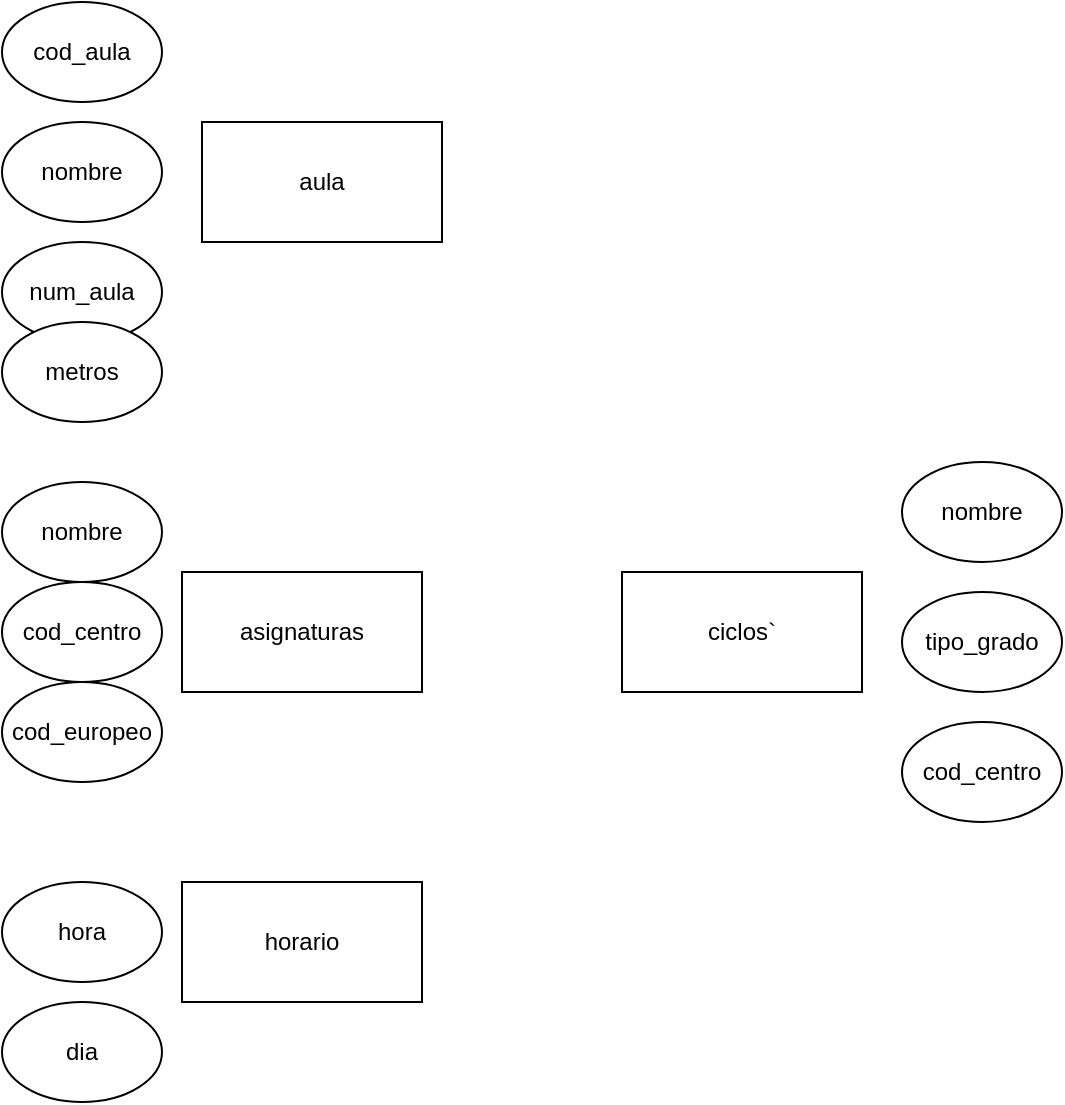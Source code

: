 <mxfile version="13.1.3" type="device"><diagram id="Kw3Cw_dLabjusroonpa9" name="Página-1"><mxGraphModel dx="1038" dy="1726" grid="1" gridSize="10" guides="1" tooltips="1" connect="1" arrows="1" fold="1" page="1" pageScale="1" pageWidth="827" pageHeight="1169" math="0" shadow="0"><root><mxCell id="0"/><mxCell id="1" parent="0"/><mxCell id="B1KATyVmDbolPF_L_hNl-1" value="asignaturas" style="rounded=0;whiteSpace=wrap;html=1;" vertex="1" parent="1"><mxGeometry x="180" y="105" width="120" height="60" as="geometry"/></mxCell><mxCell id="B1KATyVmDbolPF_L_hNl-2" value="nombre" style="ellipse;whiteSpace=wrap;html=1;" vertex="1" parent="1"><mxGeometry x="90" y="60" width="80" height="50" as="geometry"/></mxCell><mxCell id="B1KATyVmDbolPF_L_hNl-3" value="cod_centro" style="ellipse;whiteSpace=wrap;html=1;" vertex="1" parent="1"><mxGeometry x="90" y="110" width="80" height="50" as="geometry"/></mxCell><mxCell id="B1KATyVmDbolPF_L_hNl-4" value="cod_europeo" style="ellipse;whiteSpace=wrap;html=1;" vertex="1" parent="1"><mxGeometry x="90" y="160" width="80" height="50" as="geometry"/></mxCell><mxCell id="B1KATyVmDbolPF_L_hNl-5" value="ciclos`" style="rounded=0;whiteSpace=wrap;html=1;" vertex="1" parent="1"><mxGeometry x="400" y="105" width="120" height="60" as="geometry"/></mxCell><mxCell id="B1KATyVmDbolPF_L_hNl-6" value="nombre" style="ellipse;whiteSpace=wrap;html=1;" vertex="1" parent="1"><mxGeometry x="540" y="50" width="80" height="50" as="geometry"/></mxCell><mxCell id="B1KATyVmDbolPF_L_hNl-7" value="tipo_grado" style="ellipse;whiteSpace=wrap;html=1;" vertex="1" parent="1"><mxGeometry x="540" y="115" width="80" height="50" as="geometry"/></mxCell><mxCell id="B1KATyVmDbolPF_L_hNl-8" value="cod_centro" style="ellipse;whiteSpace=wrap;html=1;" vertex="1" parent="1"><mxGeometry x="540" y="180" width="80" height="50" as="geometry"/></mxCell><mxCell id="B1KATyVmDbolPF_L_hNl-9" value="horario" style="rounded=0;whiteSpace=wrap;html=1;" vertex="1" parent="1"><mxGeometry x="180" y="260" width="120" height="60" as="geometry"/></mxCell><mxCell id="B1KATyVmDbolPF_L_hNl-10" value="hora" style="ellipse;whiteSpace=wrap;html=1;" vertex="1" parent="1"><mxGeometry x="90" y="260" width="80" height="50" as="geometry"/></mxCell><mxCell id="B1KATyVmDbolPF_L_hNl-11" value="dia" style="ellipse;whiteSpace=wrap;html=1;" vertex="1" parent="1"><mxGeometry x="90" y="320" width="80" height="50" as="geometry"/></mxCell><mxCell id="B1KATyVmDbolPF_L_hNl-12" value="aula" style="rounded=0;whiteSpace=wrap;html=1;" vertex="1" parent="1"><mxGeometry x="190" y="-120" width="120" height="60" as="geometry"/></mxCell><mxCell id="B1KATyVmDbolPF_L_hNl-13" value="cod_aula" style="ellipse;whiteSpace=wrap;html=1;" vertex="1" parent="1"><mxGeometry x="90" y="-180" width="80" height="50" as="geometry"/></mxCell><mxCell id="B1KATyVmDbolPF_L_hNl-14" value="nombre" style="ellipse;whiteSpace=wrap;html=1;" vertex="1" parent="1"><mxGeometry x="90" y="-120" width="80" height="50" as="geometry"/></mxCell><mxCell id="B1KATyVmDbolPF_L_hNl-15" value="num_aula" style="ellipse;whiteSpace=wrap;html=1;" vertex="1" parent="1"><mxGeometry x="90" y="-60" width="80" height="50" as="geometry"/></mxCell><mxCell id="B1KATyVmDbolPF_L_hNl-16" value="metros" style="ellipse;whiteSpace=wrap;html=1;" vertex="1" parent="1"><mxGeometry x="90" y="-20" width="80" height="50" as="geometry"/></mxCell></root></mxGraphModel></diagram></mxfile>